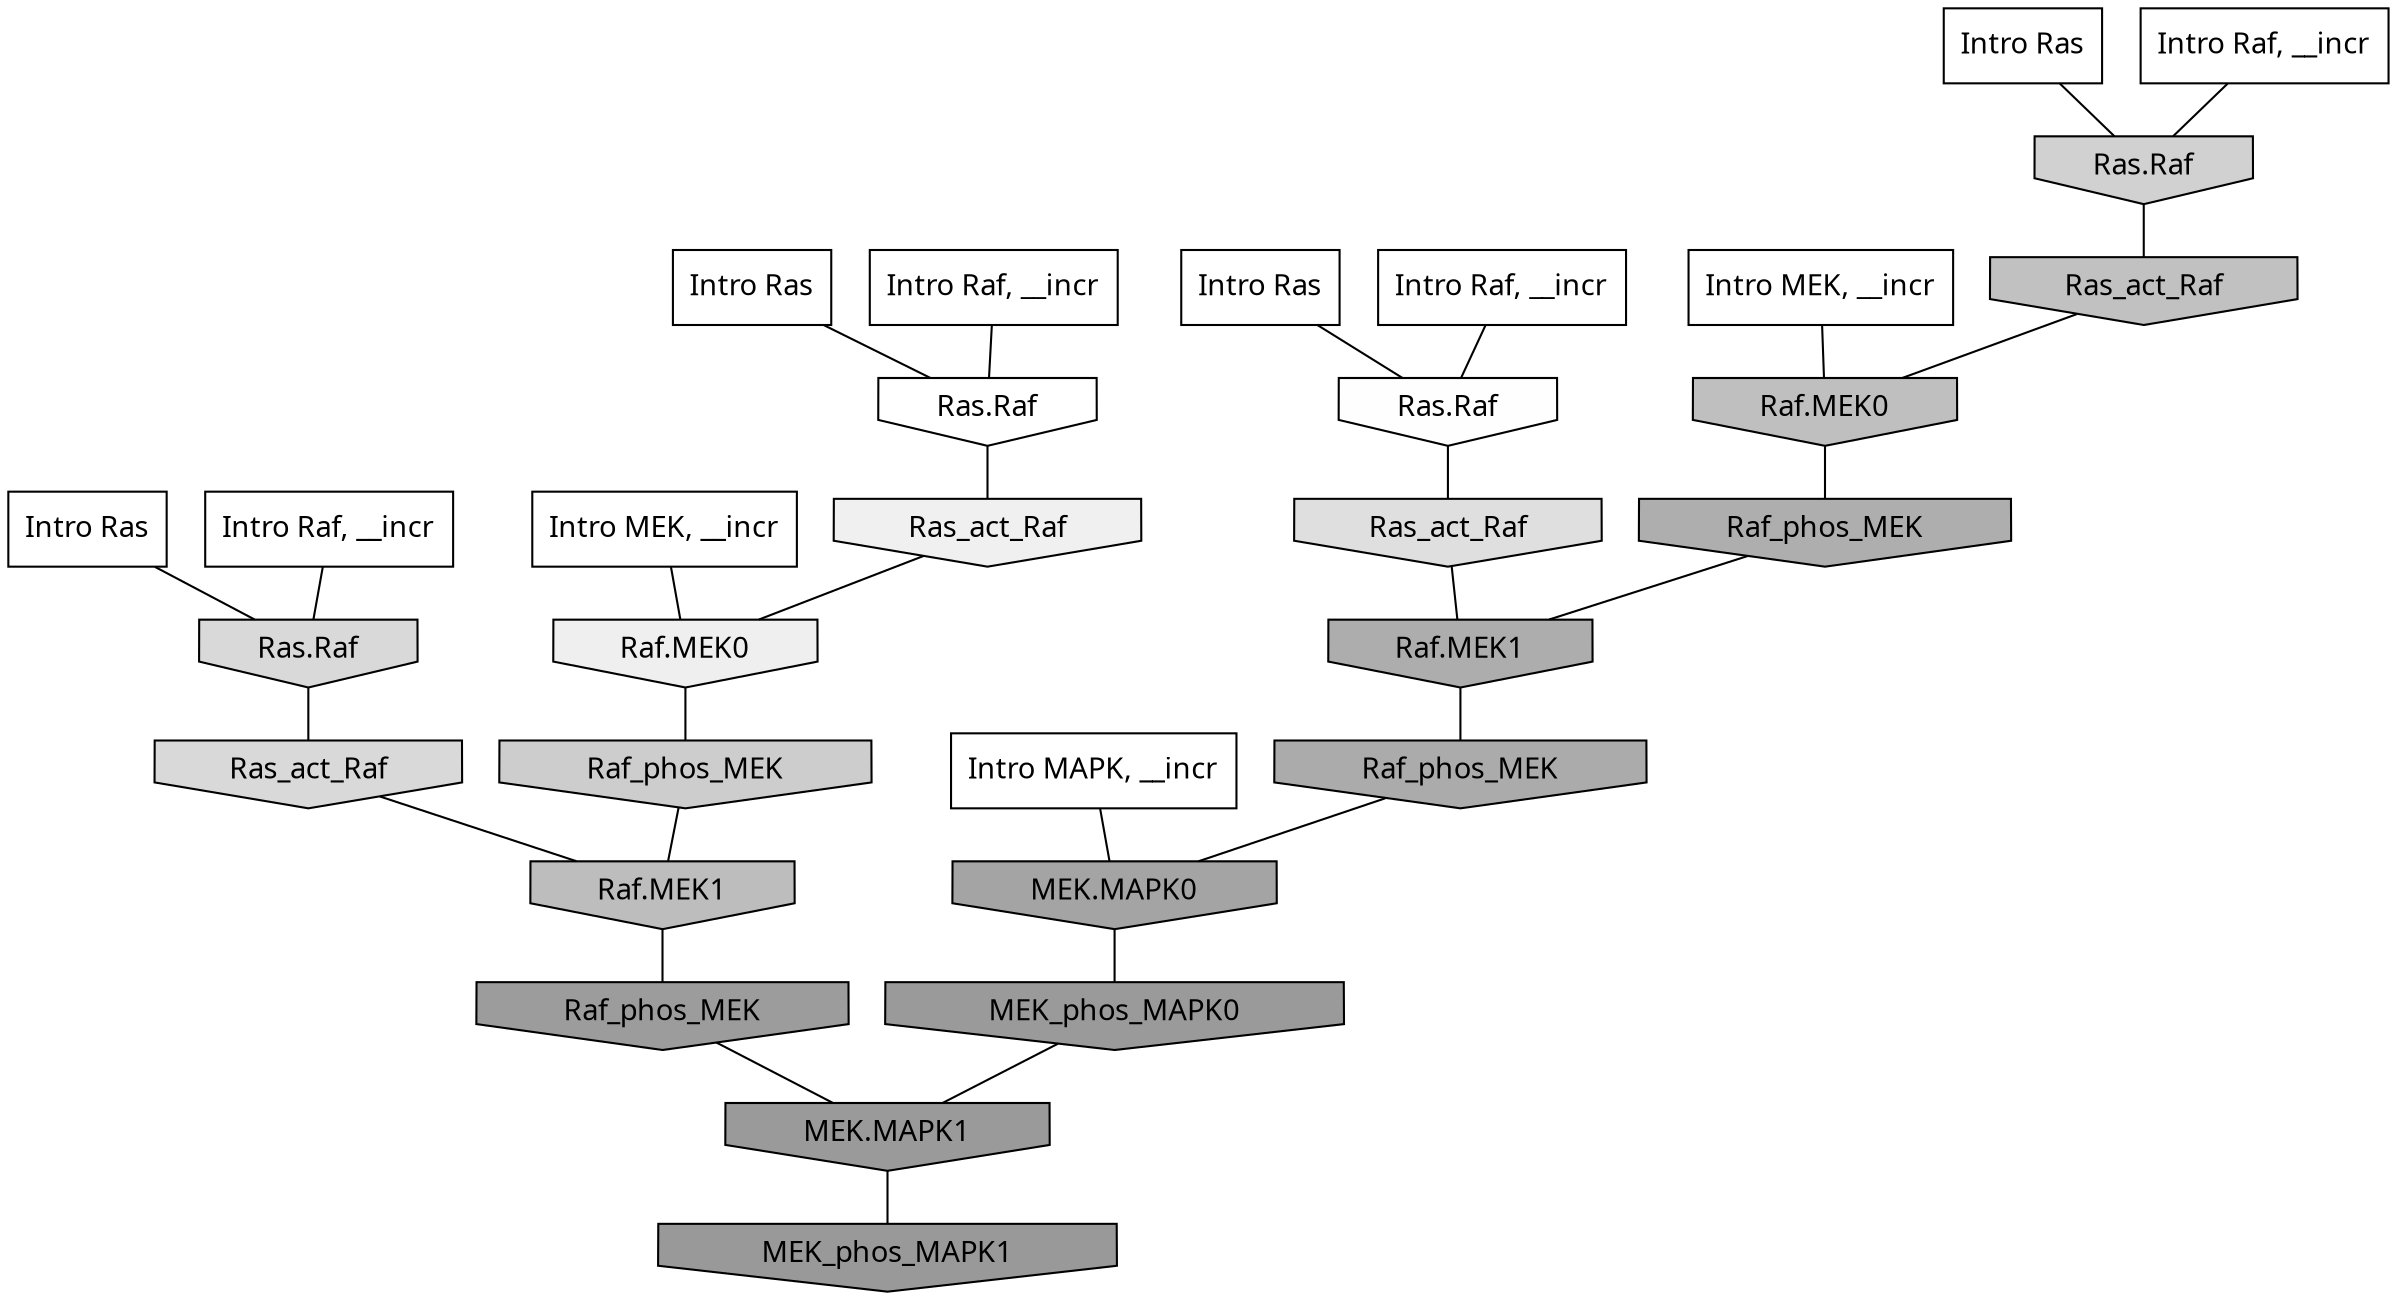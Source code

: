 digraph G{
  rankdir="TB";
  ranksep=0.30;
  node [fontname="CMU Serif"];
  edge [fontname="CMU Serif"];
  
  22 [label="Intro Ras", shape=rectangle, style=filled, fillcolor="0.000 0.000 1.000"]
  
  34 [label="Intro Ras", shape=rectangle, style=filled, fillcolor="0.000 0.000 1.000"]
  
  43 [label="Intro Ras", shape=rectangle, style=filled, fillcolor="0.000 0.000 1.000"]
  
  64 [label="Intro Ras", shape=rectangle, style=filled, fillcolor="0.000 0.000 1.000"]
  
  301 [label="Intro Raf, __incr", shape=rectangle, style=filled, fillcolor="0.000 0.000 1.000"]
  
  563 [label="Intro Raf, __incr", shape=rectangle, style=filled, fillcolor="0.000 0.000 1.000"]
  
  648 [label="Intro Raf, __incr", shape=rectangle, style=filled, fillcolor="0.000 0.000 1.000"]
  
  1007 [label="Intro Raf, __incr", shape=rectangle, style=filled, fillcolor="0.000 0.000 1.000"]
  
  1742 [label="Intro MEK, __incr", shape=rectangle, style=filled, fillcolor="0.000 0.000 1.000"]
  
  1798 [label="Intro MEK, __incr", shape=rectangle, style=filled, fillcolor="0.000 0.000 1.000"]
  
  3014 [label="Intro MAPK, __incr", shape=rectangle, style=filled, fillcolor="0.000 0.000 1.000"]
  
  3282 [label="Ras.Raf", shape=invhouse, style=filled, fillcolor="0.000 0.000 1.000"]
  
  3341 [label="Ras.Raf", shape=invhouse, style=filled, fillcolor="0.000 0.000 0.996"]
  
  3793 [label="Ras_act_Raf", shape=invhouse, style=filled, fillcolor="0.000 0.000 0.941"]
  
  3879 [label="Raf.MEK0", shape=invhouse, style=filled, fillcolor="0.000 0.000 0.936"]
  
  4891 [label="Ras_act_Raf", shape=invhouse, style=filled, fillcolor="0.000 0.000 0.873"]
  
  5289 [label="Ras.Raf", shape=invhouse, style=filled, fillcolor="0.000 0.000 0.850"]
  
  5312 [label="Ras_act_Raf", shape=invhouse, style=filled, fillcolor="0.000 0.000 0.849"]
  
  5881 [label="Ras.Raf", shape=invhouse, style=filled, fillcolor="0.000 0.000 0.819"]
  
  6167 [label="Raf_phos_MEK", shape=invhouse, style=filled, fillcolor="0.000 0.000 0.804"]
  
  7610 [label="Ras_act_Raf", shape=invhouse, style=filled, fillcolor="0.000 0.000 0.755"]
  
  7755 [label="Raf.MEK0", shape=invhouse, style=filled, fillcolor="0.000 0.000 0.750"]
  
  8085 [label="Raf.MEK1", shape=invhouse, style=filled, fillcolor="0.000 0.000 0.740"]
  
  10468 [label="Raf_phos_MEK", shape=invhouse, style=filled, fillcolor="0.000 0.000 0.683"]
  
  10753 [label="Raf.MEK1", shape=invhouse, style=filled, fillcolor="0.000 0.000 0.677"]
  
  11130 [label="Raf_phos_MEK", shape=invhouse, style=filled, fillcolor="0.000 0.000 0.670"]
  
  12853 [label="MEK.MAPK0", shape=invhouse, style=filled, fillcolor="0.000 0.000 0.642"]
  
  14956 [label="Raf_phos_MEK", shape=invhouse, style=filled, fillcolor="0.000 0.000 0.613"]
  
  15539 [label="MEK_phos_MAPK0", shape=invhouse, style=filled, fillcolor="0.000 0.000 0.603"]
  
  15552 [label="MEK.MAPK1", shape=invhouse, style=filled, fillcolor="0.000 0.000 0.603"]
  
  15717 [label="MEK_phos_MAPK1", shape=invhouse, style=filled, fillcolor="0.000 0.000 0.600"]
  
  
  15552 -> 15717 [dir=none, color="0.000 0.000 0.000"] 
  15539 -> 15552 [dir=none, color="0.000 0.000 0.000"] 
  14956 -> 15552 [dir=none, color="0.000 0.000 0.000"] 
  12853 -> 15539 [dir=none, color="0.000 0.000 0.000"] 
  11130 -> 12853 [dir=none, color="0.000 0.000 0.000"] 
  10753 -> 11130 [dir=none, color="0.000 0.000 0.000"] 
  10468 -> 10753 [dir=none, color="0.000 0.000 0.000"] 
  8085 -> 14956 [dir=none, color="0.000 0.000 0.000"] 
  7755 -> 10468 [dir=none, color="0.000 0.000 0.000"] 
  7610 -> 7755 [dir=none, color="0.000 0.000 0.000"] 
  6167 -> 8085 [dir=none, color="0.000 0.000 0.000"] 
  5881 -> 7610 [dir=none, color="0.000 0.000 0.000"] 
  5312 -> 8085 [dir=none, color="0.000 0.000 0.000"] 
  5289 -> 5312 [dir=none, color="0.000 0.000 0.000"] 
  4891 -> 10753 [dir=none, color="0.000 0.000 0.000"] 
  3879 -> 6167 [dir=none, color="0.000 0.000 0.000"] 
  3793 -> 3879 [dir=none, color="0.000 0.000 0.000"] 
  3341 -> 4891 [dir=none, color="0.000 0.000 0.000"] 
  3282 -> 3793 [dir=none, color="0.000 0.000 0.000"] 
  3014 -> 12853 [dir=none, color="0.000 0.000 0.000"] 
  1798 -> 7755 [dir=none, color="0.000 0.000 0.000"] 
  1742 -> 3879 [dir=none, color="0.000 0.000 0.000"] 
  1007 -> 3282 [dir=none, color="0.000 0.000 0.000"] 
  648 -> 5289 [dir=none, color="0.000 0.000 0.000"] 
  563 -> 5881 [dir=none, color="0.000 0.000 0.000"] 
  301 -> 3341 [dir=none, color="0.000 0.000 0.000"] 
  64 -> 5881 [dir=none, color="0.000 0.000 0.000"] 
  43 -> 3341 [dir=none, color="0.000 0.000 0.000"] 
  34 -> 3282 [dir=none, color="0.000 0.000 0.000"] 
  22 -> 5289 [dir=none, color="0.000 0.000 0.000"] 
  
  }
